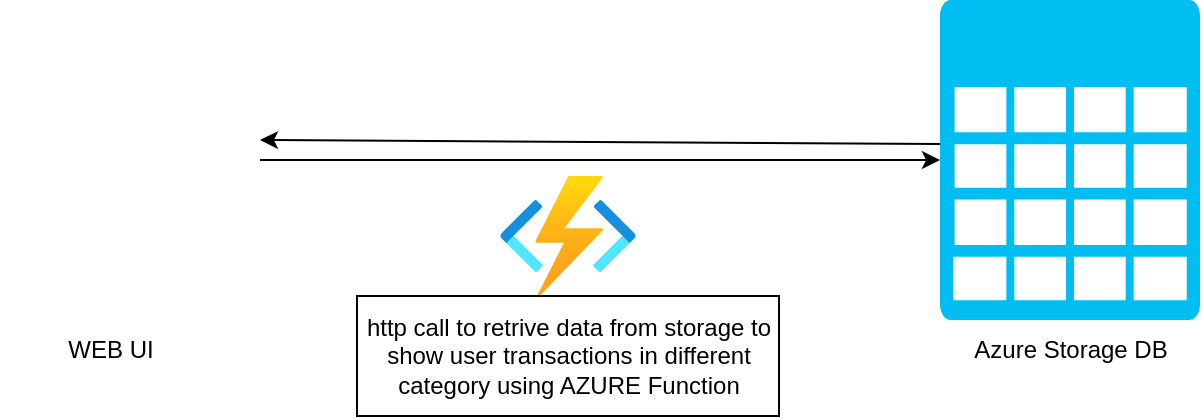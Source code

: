 <mxfile version="22.1.4" type="github">
  <diagram name="Page-1" id="auaKLkSMVJanpDFXAz-d">
    <mxGraphModel dx="1050" dy="534" grid="1" gridSize="10" guides="1" tooltips="1" connect="1" arrows="1" fold="1" page="1" pageScale="1" pageWidth="850" pageHeight="1100" math="0" shadow="0">
      <root>
        <mxCell id="0" />
        <mxCell id="1" parent="0" />
        <mxCell id="T_1F0KEA8JIzQCjMQwvN-1" value="" style="shape=image;html=1;verticalAlign=top;verticalLabelPosition=bottom;labelBackgroundColor=#ffffff;imageAspect=0;aspect=fixed;image=https://cdn3.iconfinder.com/data/icons/essential-pack-2/48/49-Responsive-128.png" vertex="1" parent="1">
          <mxGeometry x="100" y="170" width="128" height="128" as="geometry" />
        </mxCell>
        <mxCell id="T_1F0KEA8JIzQCjMQwvN-2" value="" style="endArrow=classic;html=1;rounded=0;" edge="1" parent="1" target="T_1F0KEA8JIzQCjMQwvN-3">
          <mxGeometry width="50" height="50" relative="1" as="geometry">
            <mxPoint x="230" y="230" as="sourcePoint" />
            <mxPoint x="570" y="230" as="targetPoint" />
          </mxGeometry>
        </mxCell>
        <mxCell id="T_1F0KEA8JIzQCjMQwvN-3" value="" style="verticalLabelPosition=bottom;html=1;verticalAlign=top;align=center;strokeColor=none;fillColor=#00BEF2;shape=mxgraph.azure.storage;pointerEvents=1;" vertex="1" parent="1">
          <mxGeometry x="570" y="150" width="130" height="160" as="geometry" />
        </mxCell>
        <mxCell id="T_1F0KEA8JIzQCjMQwvN-4" value="" style="image;aspect=fixed;html=1;points=[];align=center;fontSize=12;image=img/lib/azure2/compute/Function_Apps.svg;" vertex="1" parent="1">
          <mxGeometry x="350" y="238" width="68" height="60" as="geometry" />
        </mxCell>
        <mxCell id="T_1F0KEA8JIzQCjMQwvN-5" value="http call to retrive data from storage to show user transactions in different category using AZURE Function" style="rounded=0;whiteSpace=wrap;html=1;" vertex="1" parent="1">
          <mxGeometry x="278.5" y="298" width="211" height="60" as="geometry" />
        </mxCell>
        <mxCell id="T_1F0KEA8JIzQCjMQwvN-6" value="WEB UI" style="text;html=1;align=center;verticalAlign=middle;resizable=0;points=[];autosize=1;strokeColor=none;fillColor=none;" vertex="1" parent="1">
          <mxGeometry x="120" y="310" width="70" height="30" as="geometry" />
        </mxCell>
        <mxCell id="T_1F0KEA8JIzQCjMQwvN-7" value="Azure Storage DB" style="text;html=1;align=center;verticalAlign=middle;resizable=0;points=[];autosize=1;strokeColor=none;fillColor=none;" vertex="1" parent="1">
          <mxGeometry x="575" y="310" width="120" height="30" as="geometry" />
        </mxCell>
        <mxCell id="T_1F0KEA8JIzQCjMQwvN-8" value="" style="endArrow=classic;html=1;rounded=0;exitX=0;exitY=0.45;exitDx=0;exitDy=0;exitPerimeter=0;" edge="1" parent="1" source="T_1F0KEA8JIzQCjMQwvN-3">
          <mxGeometry width="50" height="50" relative="1" as="geometry">
            <mxPoint x="240" y="240" as="sourcePoint" />
            <mxPoint x="230" y="220" as="targetPoint" />
          </mxGeometry>
        </mxCell>
      </root>
    </mxGraphModel>
  </diagram>
</mxfile>
